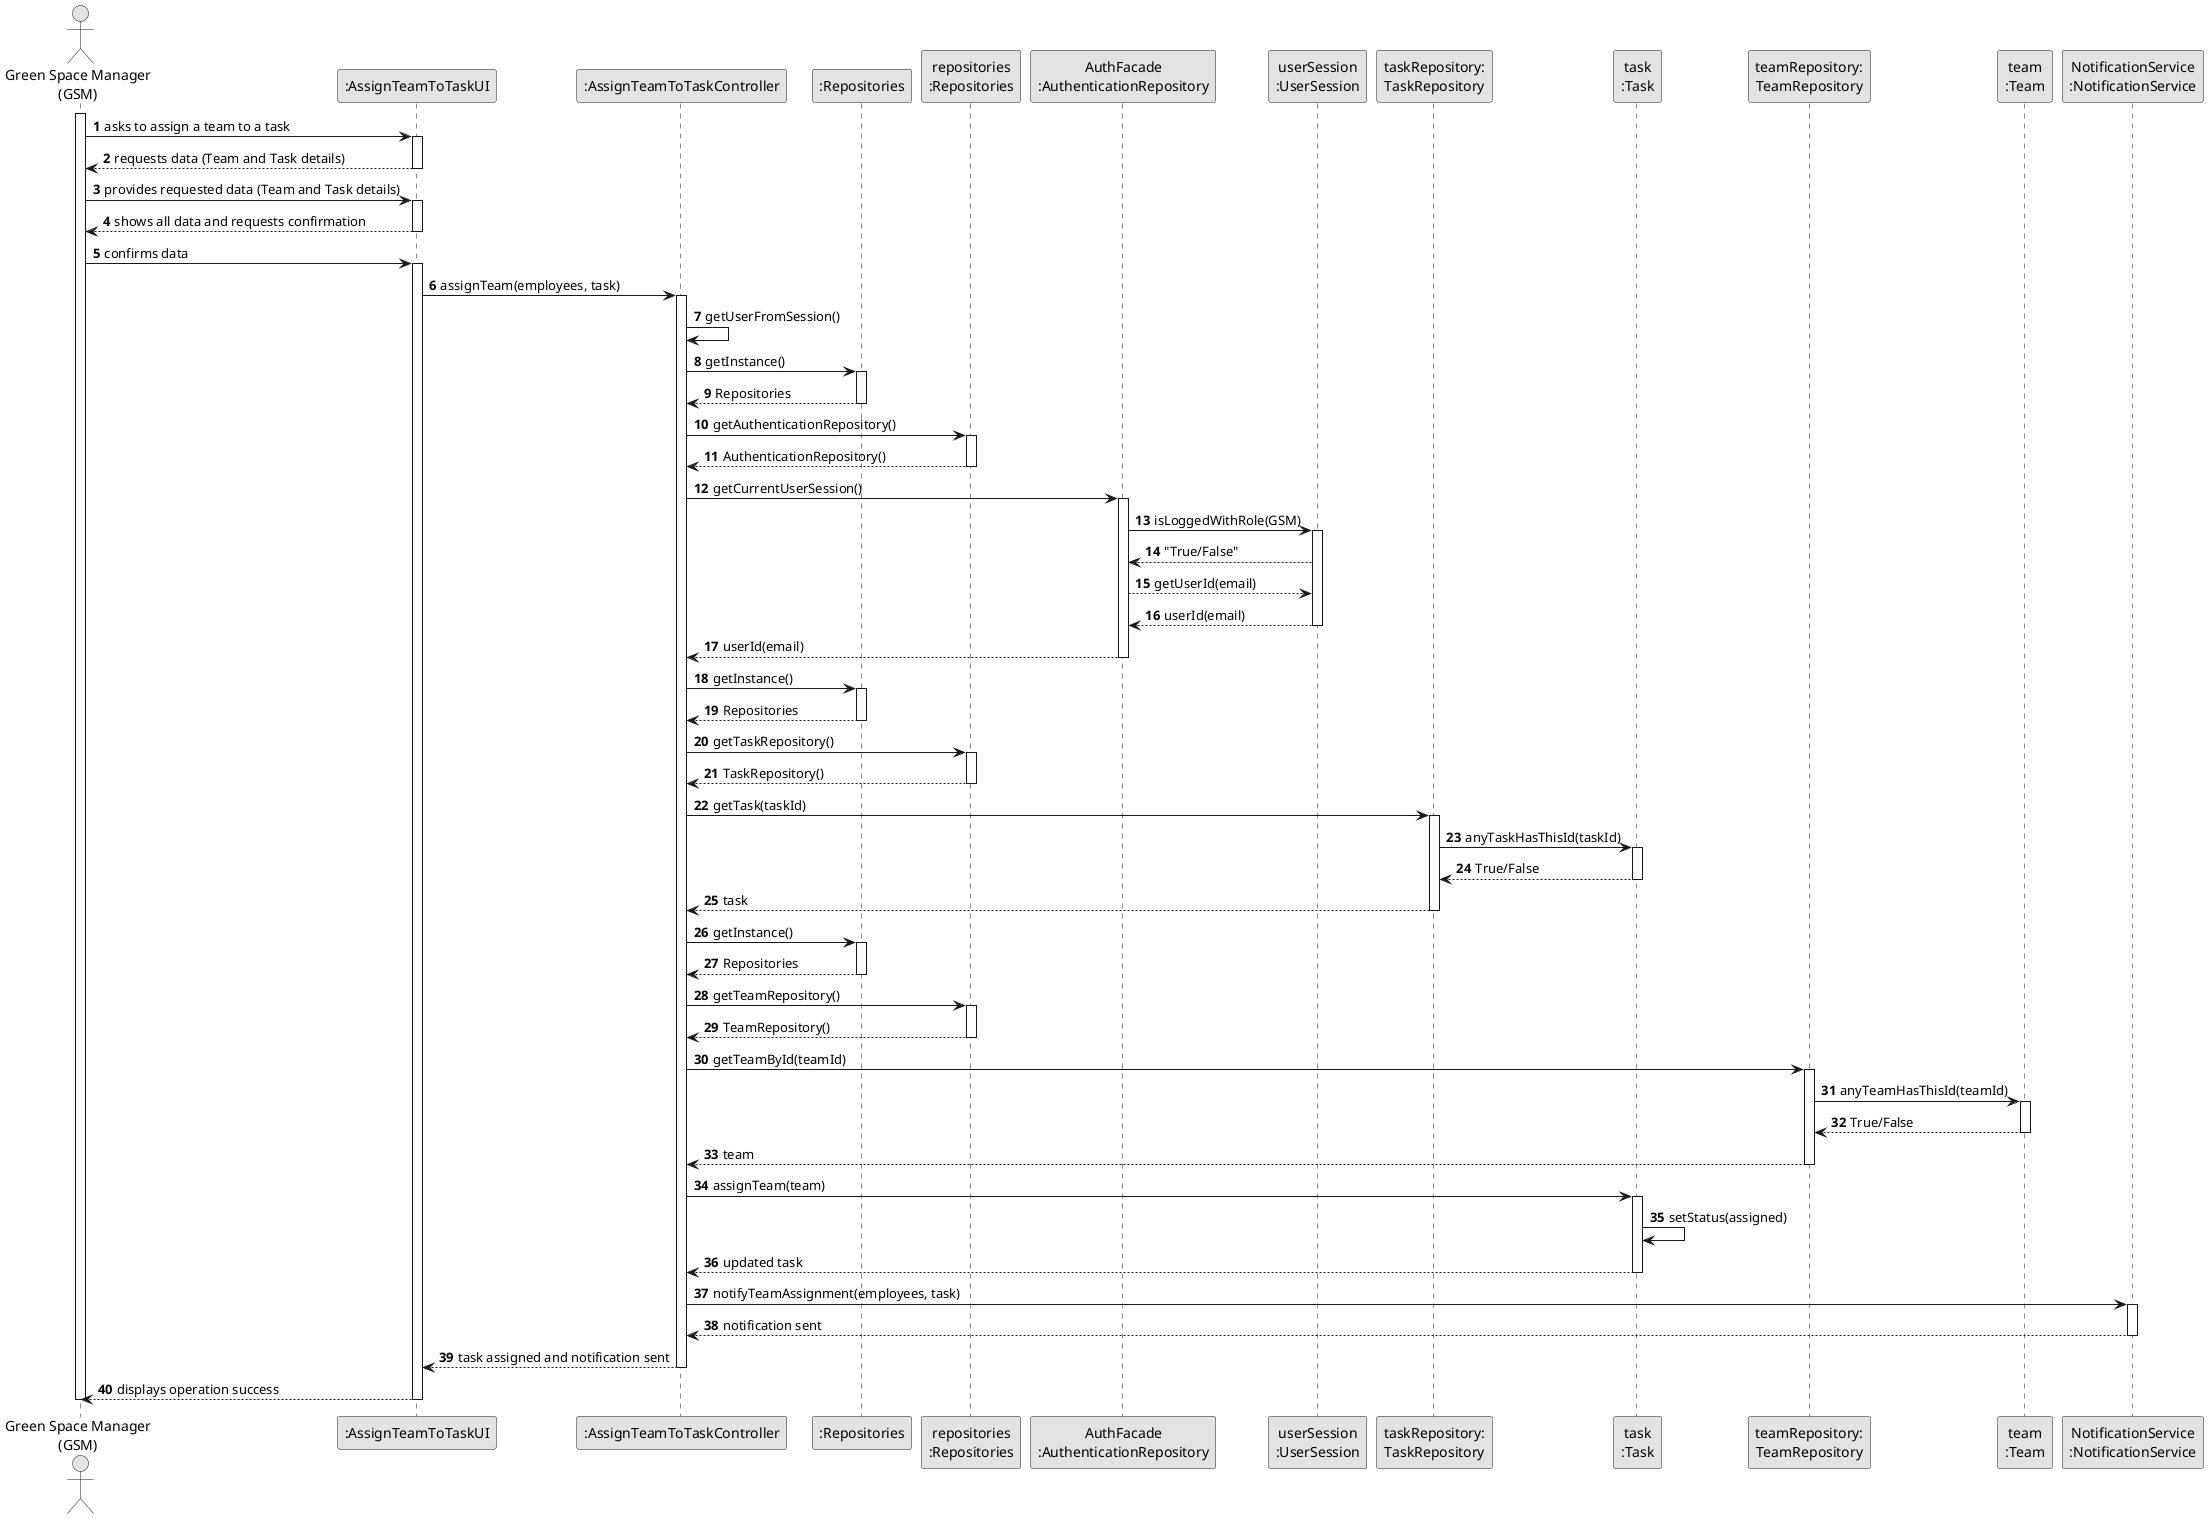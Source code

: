 @startuml
skinparam monochrome true
skinparam packageStyle rectangle
skinparam shadowing false

autonumber

actor "Green Space Manager\n(GSM)" as GSM
participant ":AssignTeamToTaskUI" as UI
participant ":AssignTeamToTaskController" as CTRL
participant ":Repositories" as RepositorySingleton
participant "repositories\n:Repositories" as PLAT
participant "AuthFacade\n:AuthenticationRepository" as AUTHREP
participant "userSession\n:UserSession" as USER
participant "taskRepository:\nTaskRepository" as TaskRepository
participant "task\n:Task" as TASK
participant "teamRepository:\nTeamRepository" as TeamRepository
participant "team\n:Team" as TEAM
participant "NotificationService\n:NotificationService" as NOTIF

activate GSM

        GSM -> UI : asks to assign a team to a task
        activate UI

        UI --> GSM : requests data (Team and Task details)
    deactivate UI

    GSM -> UI : provides requested data (Team and Task details)
    activate UI

        UI --> GSM : shows all data and requests confirmation
    deactivate UI

    GSM -> UI : confirms data
    activate UI

        UI -> CTRL : assignTeam(employees, task)
        activate CTRL

        CTRL -> CTRL : getUserFromSession()

        CTRL -> RepositorySingleton : getInstance()
        activate RepositorySingleton
        CTRL <-- RepositorySingleton : Repositories
        deactivate RepositorySingleton

        CTRL -> PLAT : getAuthenticationRepository()
        activate PLAT
        CTRL <-- PLAT : AuthenticationRepository()
        deactivate PLAT

        CTRL -> AUTHREP : getCurrentUserSession()
        activate AUTHREP

        AUTHREP -> USER : isLoggedWithRole(GSM)
        activate USER

        AUTHREP <-- USER : "True/False"
        AUTHREP --> USER : getUserId(email)
        AUTHREP <-- USER : userId(email)
        deactivate USER

        CTRL <-- AUTHREP : userId(email)
        deactivate AUTHREP

        CTRL -> RepositorySingleton : getInstance()
        activate RepositorySingleton
        CTRL <-- RepositorySingleton : Repositories
        deactivate RepositorySingleton

        CTRL -> PLAT : getTaskRepository()
        activate PLAT
        CTRL <-- PLAT : TaskRepository()
        deactivate PLAT

        CTRL -> TaskRepository : getTask(taskId)
        activate TaskRepository

            TaskRepository -> TASK : anyTaskHasThisId(taskId)
            activate TASK
            TaskRepository <-- TASK : True/False
            deactivate TASK

        CTRL <-- TaskRepository : task
        deactivate TaskRepository

        CTRL -> RepositorySingleton : getInstance()
        activate RepositorySingleton
        CTRL <-- RepositorySingleton : Repositories
        deactivate RepositorySingleton

        CTRL -> PLAT : getTeamRepository()
        activate PLAT
        CTRL <-- PLAT : TeamRepository()
        deactivate PLAT

        CTRL -> TeamRepository : getTeamById(teamId)
        activate TeamRepository

            TeamRepository -> TEAM : anyTeamHasThisId(teamId)
            activate TEAM
            TeamRepository <-- TEAM : True/False
            deactivate TEAM

        CTRL <-- TeamRepository : team
        deactivate TeamRepository

        CTRL -> TASK : assignTeam(team)
        activate TASK

        TASK -> TASK : setStatus(assigned)
        TASK --> CTRL : updated task
        deactivate TASK

        CTRL -> NOTIF : notifyTeamAssignment(employees, task)
        activate NOTIF

        NOTIF --> CTRL : notification sent
        deactivate NOTIF

        CTRL --> UI : task assigned and notification sent
    deactivate CTRL

    UI --> GSM : displays operation success
    deactivate UI

deactivate GSM

@enduml
